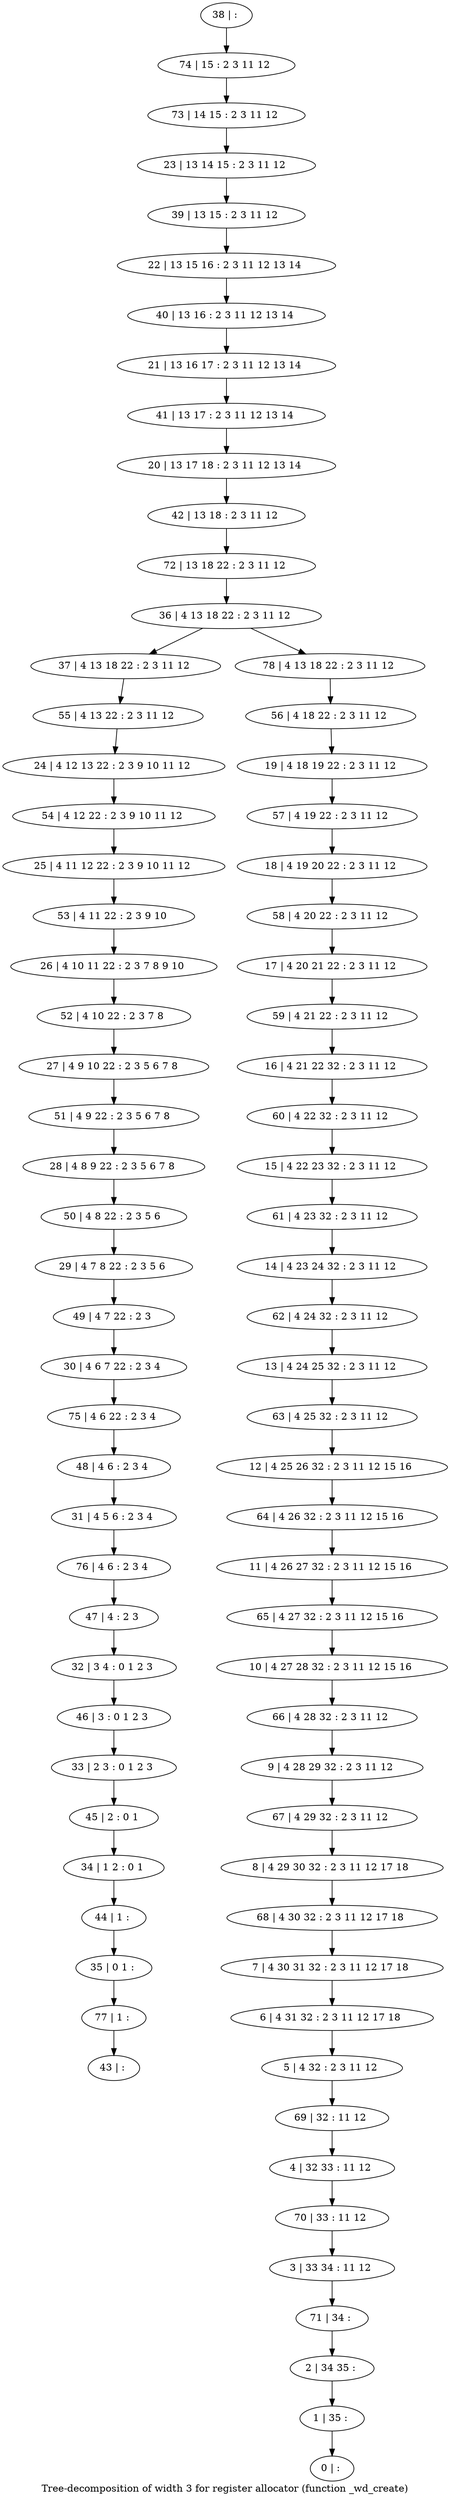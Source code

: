 digraph G {
graph [label="Tree-decomposition of width 3 for register allocator (function _wd_create)"]
0[label="0 | : "];
1[label="1 | 35 : "];
2[label="2 | 34 35 : "];
3[label="3 | 33 34 : 11 12 "];
4[label="4 | 32 33 : 11 12 "];
5[label="5 | 4 32 : 2 3 11 12 "];
6[label="6 | 4 31 32 : 2 3 11 12 17 18 "];
7[label="7 | 4 30 31 32 : 2 3 11 12 17 18 "];
8[label="8 | 4 29 30 32 : 2 3 11 12 17 18 "];
9[label="9 | 4 28 29 32 : 2 3 11 12 "];
10[label="10 | 4 27 28 32 : 2 3 11 12 15 16 "];
11[label="11 | 4 26 27 32 : 2 3 11 12 15 16 "];
12[label="12 | 4 25 26 32 : 2 3 11 12 15 16 "];
13[label="13 | 4 24 25 32 : 2 3 11 12 "];
14[label="14 | 4 23 24 32 : 2 3 11 12 "];
15[label="15 | 4 22 23 32 : 2 3 11 12 "];
16[label="16 | 4 21 22 32 : 2 3 11 12 "];
17[label="17 | 4 20 21 22 : 2 3 11 12 "];
18[label="18 | 4 19 20 22 : 2 3 11 12 "];
19[label="19 | 4 18 19 22 : 2 3 11 12 "];
20[label="20 | 13 17 18 : 2 3 11 12 13 14 "];
21[label="21 | 13 16 17 : 2 3 11 12 13 14 "];
22[label="22 | 13 15 16 : 2 3 11 12 13 14 "];
23[label="23 | 13 14 15 : 2 3 11 12 "];
24[label="24 | 4 12 13 22 : 2 3 9 10 11 12 "];
25[label="25 | 4 11 12 22 : 2 3 9 10 11 12 "];
26[label="26 | 4 10 11 22 : 2 3 7 8 9 10 "];
27[label="27 | 4 9 10 22 : 2 3 5 6 7 8 "];
28[label="28 | 4 8 9 22 : 2 3 5 6 7 8 "];
29[label="29 | 4 7 8 22 : 2 3 5 6 "];
30[label="30 | 4 6 7 22 : 2 3 4 "];
31[label="31 | 4 5 6 : 2 3 4 "];
32[label="32 | 3 4 : 0 1 2 3 "];
33[label="33 | 2 3 : 0 1 2 3 "];
34[label="34 | 1 2 : 0 1 "];
35[label="35 | 0 1 : "];
36[label="36 | 4 13 18 22 : 2 3 11 12 "];
37[label="37 | 4 13 18 22 : 2 3 11 12 "];
38[label="38 | : "];
39[label="39 | 13 15 : 2 3 11 12 "];
40[label="40 | 13 16 : 2 3 11 12 13 14 "];
41[label="41 | 13 17 : 2 3 11 12 13 14 "];
42[label="42 | 13 18 : 2 3 11 12 "];
43[label="43 | : "];
44[label="44 | 1 : "];
45[label="45 | 2 : 0 1 "];
46[label="46 | 3 : 0 1 2 3 "];
47[label="47 | 4 : 2 3 "];
48[label="48 | 4 6 : 2 3 4 "];
49[label="49 | 4 7 22 : 2 3 "];
50[label="50 | 4 8 22 : 2 3 5 6 "];
51[label="51 | 4 9 22 : 2 3 5 6 7 8 "];
52[label="52 | 4 10 22 : 2 3 7 8 "];
53[label="53 | 4 11 22 : 2 3 9 10 "];
54[label="54 | 4 12 22 : 2 3 9 10 11 12 "];
55[label="55 | 4 13 22 : 2 3 11 12 "];
56[label="56 | 4 18 22 : 2 3 11 12 "];
57[label="57 | 4 19 22 : 2 3 11 12 "];
58[label="58 | 4 20 22 : 2 3 11 12 "];
59[label="59 | 4 21 22 : 2 3 11 12 "];
60[label="60 | 4 22 32 : 2 3 11 12 "];
61[label="61 | 4 23 32 : 2 3 11 12 "];
62[label="62 | 4 24 32 : 2 3 11 12 "];
63[label="63 | 4 25 32 : 2 3 11 12 "];
64[label="64 | 4 26 32 : 2 3 11 12 15 16 "];
65[label="65 | 4 27 32 : 2 3 11 12 15 16 "];
66[label="66 | 4 28 32 : 2 3 11 12 "];
67[label="67 | 4 29 32 : 2 3 11 12 "];
68[label="68 | 4 30 32 : 2 3 11 12 17 18 "];
69[label="69 | 32 : 11 12 "];
70[label="70 | 33 : 11 12 "];
71[label="71 | 34 : "];
72[label="72 | 13 18 22 : 2 3 11 12 "];
73[label="73 | 14 15 : 2 3 11 12 "];
74[label="74 | 15 : 2 3 11 12 "];
75[label="75 | 4 6 22 : 2 3 4 "];
76[label="76 | 4 6 : 2 3 4 "];
77[label="77 | 1 : "];
78[label="78 | 4 13 18 22 : 2 3 11 12 "];
44->35 ;
34->44 ;
45->34 ;
33->45 ;
46->33 ;
32->46 ;
47->32 ;
48->31 ;
49->30 ;
29->49 ;
50->29 ;
28->50 ;
51->28 ;
27->51 ;
52->27 ;
26->52 ;
53->26 ;
25->53 ;
54->25 ;
24->54 ;
55->24 ;
37->55 ;
75->48 ;
30->75 ;
76->47 ;
31->76 ;
77->43 ;
35->77 ;
38->74 ;
74->73 ;
73->23 ;
23->39 ;
39->22 ;
22->40 ;
40->21 ;
21->41 ;
41->20 ;
20->42 ;
42->72 ;
72->36 ;
56->19 ;
19->57 ;
57->18 ;
18->58 ;
58->17 ;
17->59 ;
59->16 ;
16->60 ;
60->15 ;
15->61 ;
61->14 ;
14->62 ;
62->13 ;
13->63 ;
63->12 ;
12->64 ;
64->11 ;
11->65 ;
65->10 ;
10->66 ;
66->9 ;
9->67 ;
67->8 ;
8->68 ;
68->7 ;
7->6 ;
6->5 ;
5->69 ;
69->4 ;
4->70 ;
70->3 ;
3->71 ;
71->2 ;
2->1 ;
1->0 ;
78->56 ;
36->37 ;
36->78 ;
}
